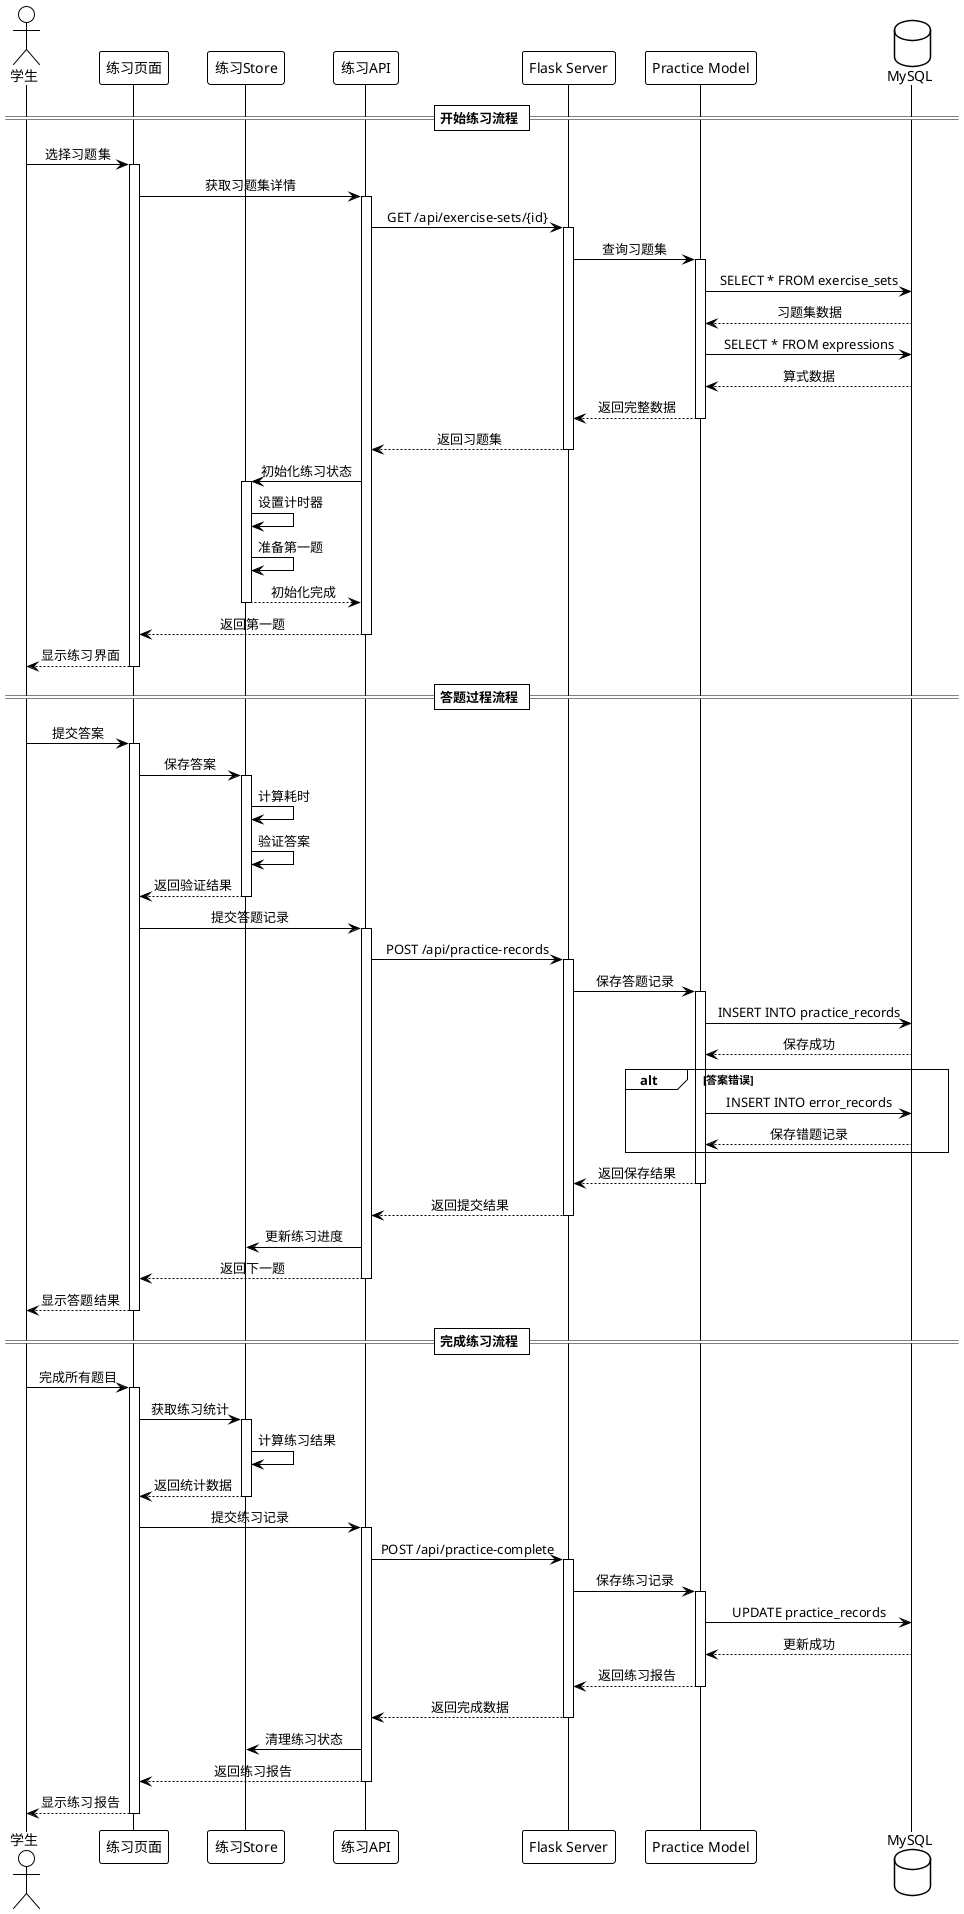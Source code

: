 @startuml 练习过程流程

!theme plain
skinparam backgroundColor white
skinparam sequenceMessageAlign center

actor "学生" as student
participant "练习页面" as practice_page
participant "练习Store" as practice_store
participant "练习API" as practice_api
participant "Flask Server" as server
participant "Practice Model" as practice_model
database "MySQL" as db

== 开始练习流程 ==
student -> practice_page: 选择习题集
activate practice_page
practice_page -> practice_api: 获取习题集详情
activate practice_api
practice_api -> server: GET /api/exercise-sets/{id}
activate server
server -> practice_model: 查询习题集
activate practice_model
practice_model -> db: SELECT * FROM exercise_sets
db --> practice_model: 习题集数据
practice_model -> db: SELECT * FROM expressions
db --> practice_model: 算式数据
practice_model --> server: 返回完整数据
deactivate practice_model
server --> practice_api: 返回习题集
deactivate server
practice_api -> practice_store: 初始化练习状态
activate practice_store
practice_store -> practice_store: 设置计时器
practice_store -> practice_store: 准备第一题
practice_store --> practice_api: 初始化完成
deactivate practice_store
practice_api --> practice_page: 返回第一题
deactivate practice_api
practice_page --> student: 显示练习界面
deactivate practice_page

== 答题过程流程 ==
student -> practice_page: 提交答案
activate practice_page
practice_page -> practice_store: 保存答案
activate practice_store
practice_store -> practice_store: 计算耗时
practice_store -> practice_store: 验证答案
practice_store --> practice_page: 返回验证结果
deactivate practice_store
practice_page -> practice_api: 提交答题记录
activate practice_api
practice_api -> server: POST /api/practice-records
activate server
server -> practice_model: 保存答题记录
activate practice_model
practice_model -> db: INSERT INTO practice_records
db --> practice_model: 保存成功
alt 答案错误
    practice_model -> db: INSERT INTO error_records
    db --> practice_model: 保存错题记录
end
practice_model --> server: 返回保存结果
deactivate practice_model
server --> practice_api: 返回提交结果
deactivate server
practice_api -> practice_store: 更新练习进度
practice_api --> practice_page: 返回下一题
deactivate practice_api
practice_page --> student: 显示答题结果
deactivate practice_page

== 完成练习流程 ==
student -> practice_page: 完成所有题目
activate practice_page
practice_page -> practice_store: 获取练习统计
activate practice_store
practice_store -> practice_store: 计算练习结果
practice_store --> practice_page: 返回统计数据
deactivate practice_store
practice_page -> practice_api: 提交练习记录
activate practice_api
practice_api -> server: POST /api/practice-complete
activate server
server -> practice_model: 保存练习记录
activate practice_model
practice_model -> db: UPDATE practice_records
db --> practice_model: 更新成功
practice_model --> server: 返回练习报告
deactivate practice_model
server --> practice_api: 返回完成数据
deactivate server
practice_api -> practice_store: 清理练习状态
practice_api --> practice_page: 返回练习报告
deactivate practice_api
practice_page --> student: 显示练习报告
deactivate practice_page

@enduml 
